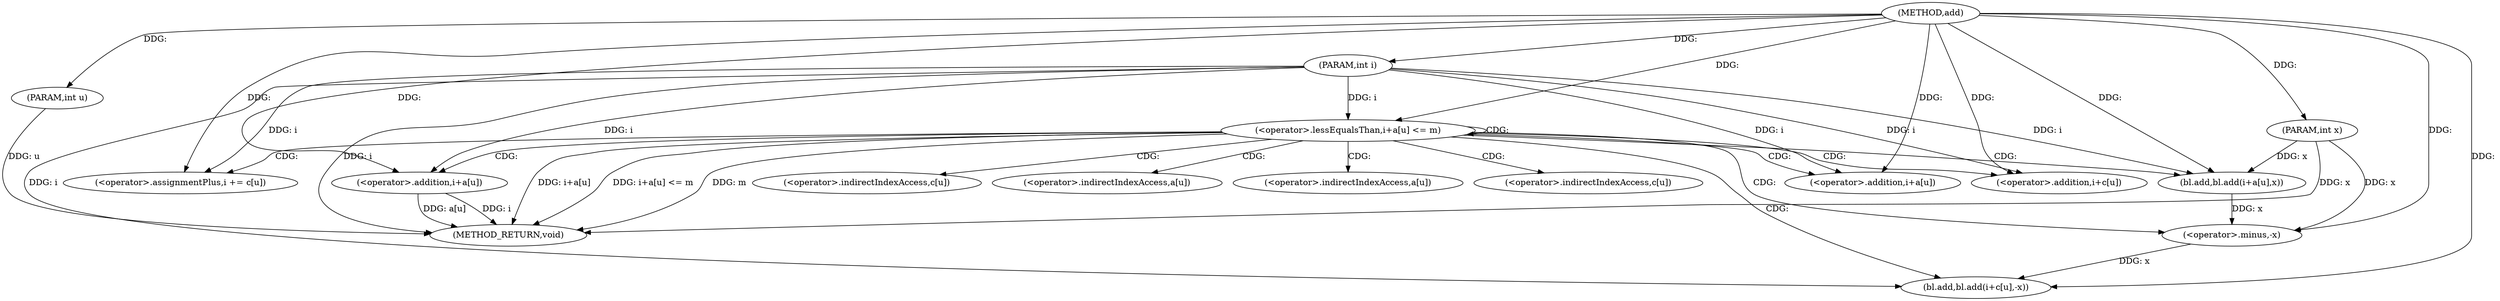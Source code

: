 digraph "add" {  
"1000391" [label = "(METHOD,add)" ]
"1000425" [label = "(METHOD_RETURN,void)" ]
"1000392" [label = "(PARAM,int u)" ]
"1000393" [label = "(PARAM,int i)" ]
"1000394" [label = "(PARAM,int x)" ]
"1000397" [label = "(<operator>.lessEqualsThan,i+a[u] <= m)" ]
"1000404" [label = "(<operator>.assignmentPlus,i += c[u])" ]
"1000410" [label = "(bl.add,bl.add(i+a[u],x))" ]
"1000417" [label = "(bl.add,bl.add(i+c[u],-x))" ]
"1000398" [label = "(<operator>.addition,i+a[u])" ]
"1000411" [label = "(<operator>.addition,i+a[u])" ]
"1000418" [label = "(<operator>.addition,i+c[u])" ]
"1000423" [label = "(<operator>.minus,-x)" ]
"1000406" [label = "(<operator>.indirectIndexAccess,c[u])" ]
"1000400" [label = "(<operator>.indirectIndexAccess,a[u])" ]
"1000413" [label = "(<operator>.indirectIndexAccess,a[u])" ]
"1000420" [label = "(<operator>.indirectIndexAccess,c[u])" ]
  "1000392" -> "1000425"  [ label = "DDG: u"] 
  "1000393" -> "1000425"  [ label = "DDG: i"] 
  "1000394" -> "1000425"  [ label = "DDG: x"] 
  "1000398" -> "1000425"  [ label = "DDG: i"] 
  "1000398" -> "1000425"  [ label = "DDG: a[u]"] 
  "1000397" -> "1000425"  [ label = "DDG: i+a[u]"] 
  "1000397" -> "1000425"  [ label = "DDG: i+a[u] <= m"] 
  "1000397" -> "1000425"  [ label = "DDG: m"] 
  "1000391" -> "1000392"  [ label = "DDG: "] 
  "1000391" -> "1000393"  [ label = "DDG: "] 
  "1000391" -> "1000394"  [ label = "DDG: "] 
  "1000393" -> "1000397"  [ label = "DDG: i"] 
  "1000391" -> "1000397"  [ label = "DDG: "] 
  "1000393" -> "1000404"  [ label = "DDG: i"] 
  "1000391" -> "1000404"  [ label = "DDG: "] 
  "1000393" -> "1000398"  [ label = "DDG: i"] 
  "1000391" -> "1000398"  [ label = "DDG: "] 
  "1000393" -> "1000410"  [ label = "DDG: i"] 
  "1000391" -> "1000410"  [ label = "DDG: "] 
  "1000394" -> "1000410"  [ label = "DDG: x"] 
  "1000393" -> "1000417"  [ label = "DDG: i"] 
  "1000391" -> "1000417"  [ label = "DDG: "] 
  "1000423" -> "1000417"  [ label = "DDG: x"] 
  "1000393" -> "1000411"  [ label = "DDG: i"] 
  "1000391" -> "1000411"  [ label = "DDG: "] 
  "1000393" -> "1000418"  [ label = "DDG: i"] 
  "1000391" -> "1000418"  [ label = "DDG: "] 
  "1000410" -> "1000423"  [ label = "DDG: x"] 
  "1000394" -> "1000423"  [ label = "DDG: x"] 
  "1000391" -> "1000423"  [ label = "DDG: "] 
  "1000397" -> "1000404"  [ label = "CDG: "] 
  "1000397" -> "1000398"  [ label = "CDG: "] 
  "1000397" -> "1000420"  [ label = "CDG: "] 
  "1000397" -> "1000413"  [ label = "CDG: "] 
  "1000397" -> "1000397"  [ label = "CDG: "] 
  "1000397" -> "1000410"  [ label = "CDG: "] 
  "1000397" -> "1000423"  [ label = "CDG: "] 
  "1000397" -> "1000417"  [ label = "CDG: "] 
  "1000397" -> "1000406"  [ label = "CDG: "] 
  "1000397" -> "1000411"  [ label = "CDG: "] 
  "1000397" -> "1000418"  [ label = "CDG: "] 
  "1000397" -> "1000400"  [ label = "CDG: "] 
}
